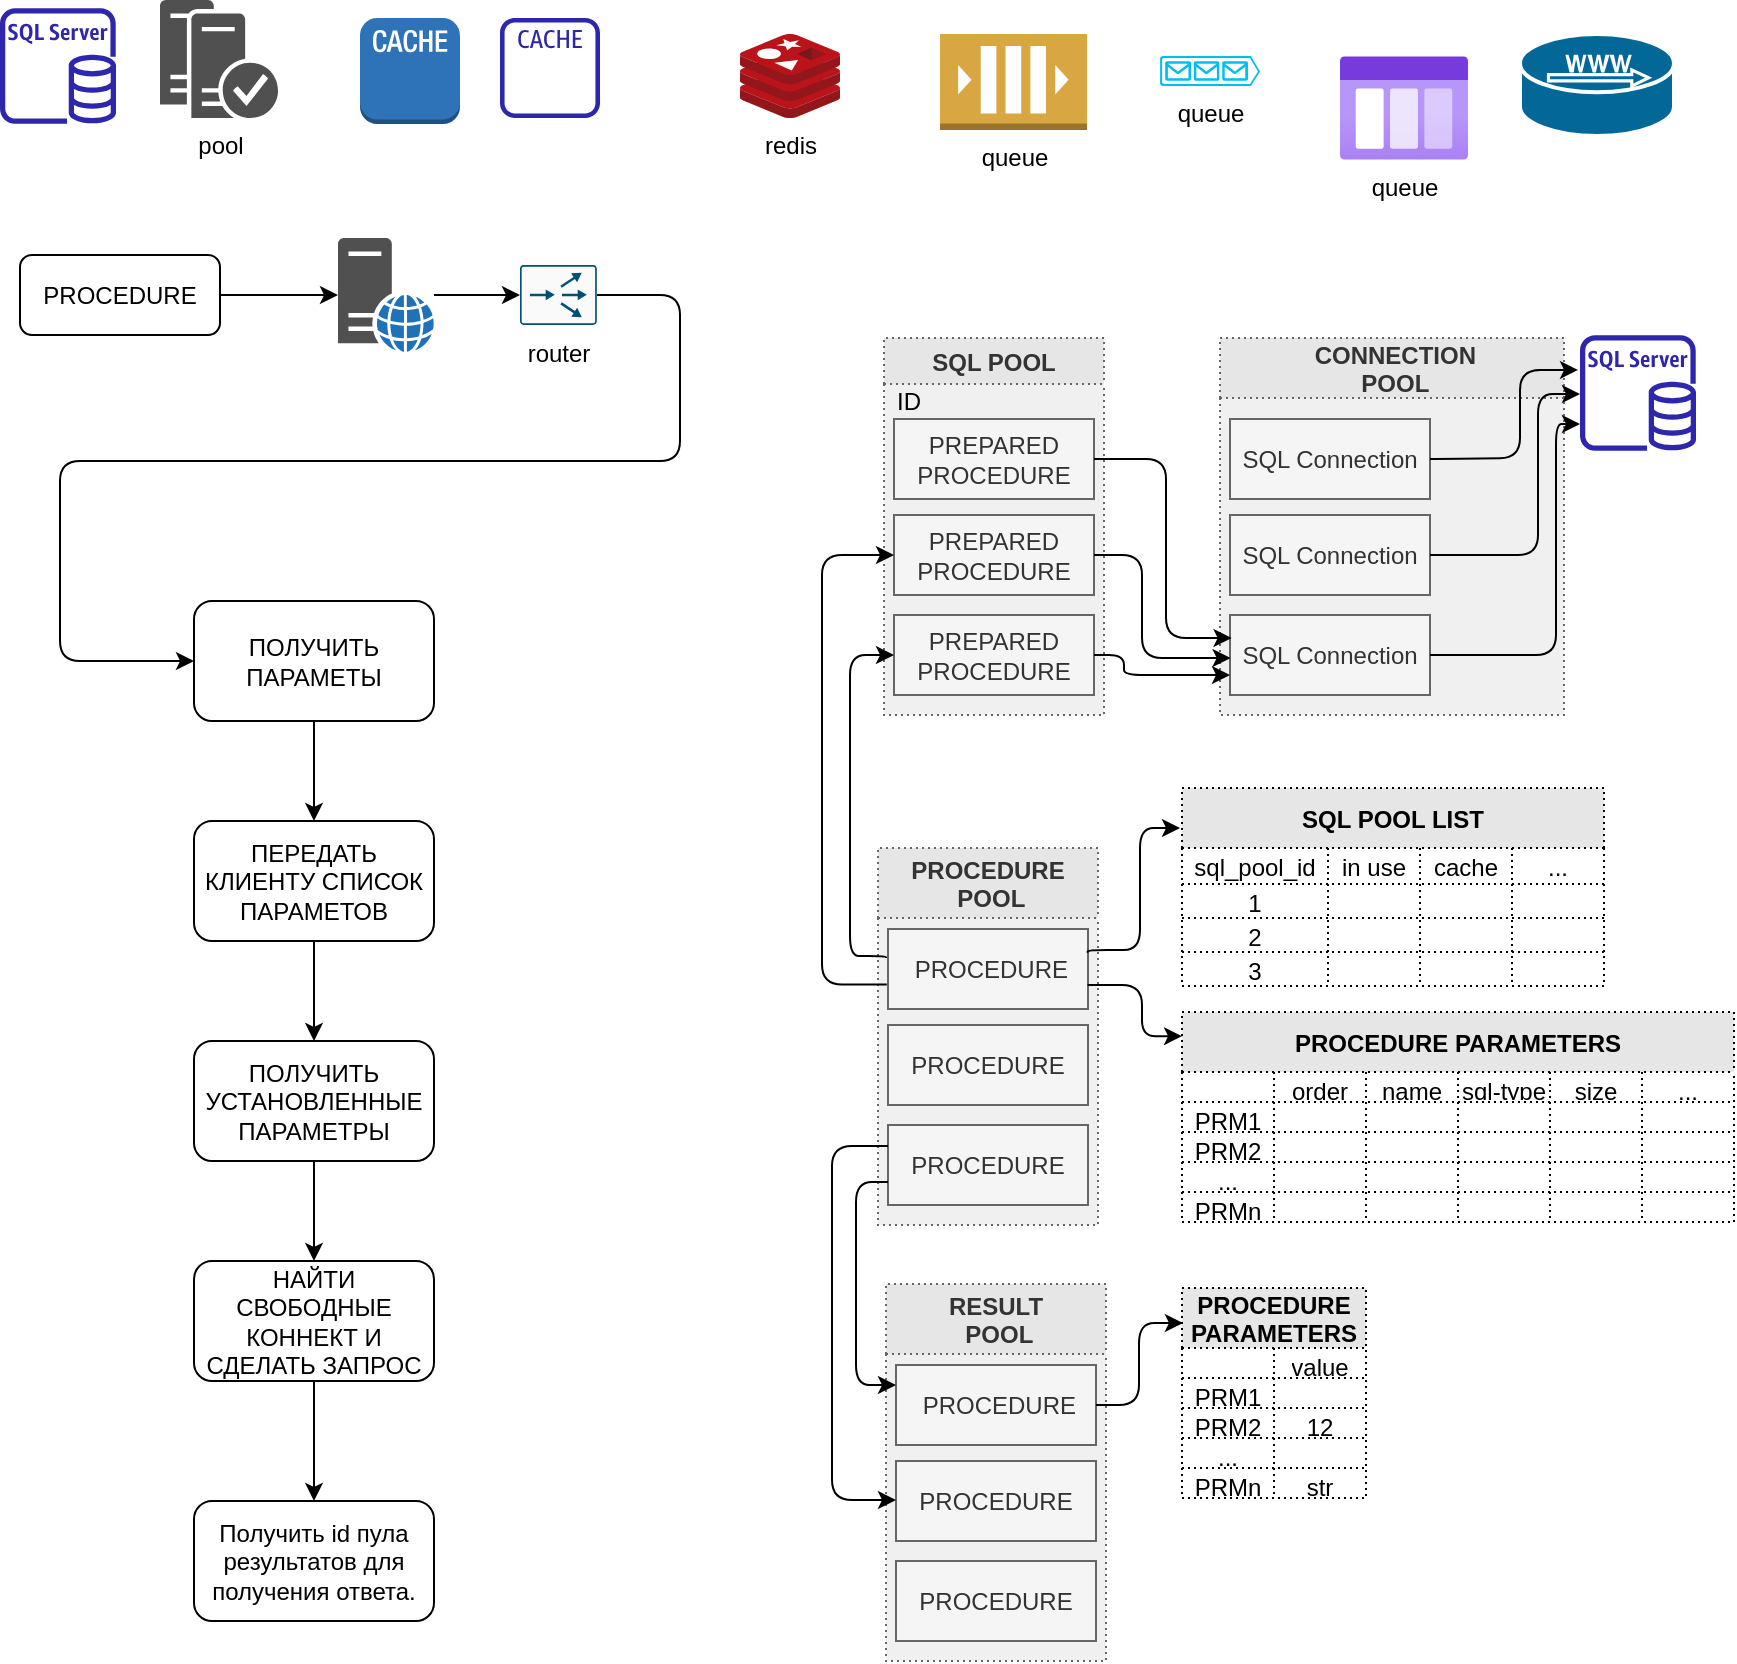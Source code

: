 <mxfile version="20.5.3" type="github">
  <diagram id="Nt1I0_a-7QM22VSomyQ9" name="набросок ">
    <mxGraphModel dx="1293" dy="767" grid="1" gridSize="1" guides="1" tooltips="1" connect="1" arrows="1" fold="1" page="1" pageScale="1" pageWidth="827" pageHeight="1169" math="0" shadow="0">
      <root>
        <mxCell id="0" />
        <mxCell id="1" style="locked=1;" parent="0" />
        <mxCell id="vu4FwoLVePWW2kg690E7-1" value="pool" style="sketch=0;pointerEvents=1;shadow=0;dashed=0;html=1;strokeColor=none;fillColor=#505050;labelPosition=center;verticalLabelPosition=bottom;verticalAlign=top;outlineConnect=0;align=center;shape=mxgraph.office.servers.trusted_application_pool;" vertex="1" parent="1">
          <mxGeometry x="110" y="21" width="59" height="59" as="geometry" />
        </mxCell>
        <mxCell id="vu4FwoLVePWW2kg690E7-2" value="" style="sketch=0;outlineConnect=0;fontColor=#232F3E;gradientColor=none;fillColor=#2E27AD;strokeColor=none;dashed=0;verticalLabelPosition=bottom;verticalAlign=top;align=center;html=1;fontSize=12;fontStyle=0;aspect=fixed;pointerEvents=1;shape=mxgraph.aws4.cache_node;" vertex="1" parent="1">
          <mxGeometry x="280" y="30" width="50" height="50" as="geometry" />
        </mxCell>
        <mxCell id="vu4FwoLVePWW2kg690E7-3" value="redis" style="sketch=0;aspect=fixed;html=1;points=[];align=center;image;fontSize=12;image=img/lib/mscae/Cache_Redis_Product.svg;" vertex="1" parent="1">
          <mxGeometry x="400" y="38" width="50" height="42" as="geometry" />
        </mxCell>
        <mxCell id="vu4FwoLVePWW2kg690E7-4" value="" style="outlineConnect=0;dashed=0;verticalLabelPosition=bottom;verticalAlign=top;align=center;html=1;shape=mxgraph.aws3.cache_node;fillColor=#2E73B8;gradientColor=none;" vertex="1" parent="1">
          <mxGeometry x="210" y="30" width="50" height="53" as="geometry" />
        </mxCell>
        <mxCell id="vu4FwoLVePWW2kg690E7-5" value="queue" style="outlineConnect=0;dashed=0;verticalLabelPosition=bottom;verticalAlign=top;align=center;html=1;shape=mxgraph.aws3.queue;fillColor=#D9A741;gradientColor=none;" vertex="1" parent="1">
          <mxGeometry x="500" y="38" width="73.5" height="48" as="geometry" />
        </mxCell>
        <mxCell id="vu4FwoLVePWW2kg690E7-6" value="queue" style="verticalLabelPosition=bottom;html=1;verticalAlign=top;align=center;strokeColor=none;fillColor=#00BEF2;shape=mxgraph.azure.queue_generic;pointerEvents=1;" vertex="1" parent="1">
          <mxGeometry x="610" y="49" width="50" height="15" as="geometry" />
        </mxCell>
        <mxCell id="vu4FwoLVePWW2kg690E7-8" value="queue" style="aspect=fixed;html=1;points=[];align=center;image;fontSize=12;image=img/lib/azure2/general/Storage_Queue.svg;" vertex="1" parent="1">
          <mxGeometry x="700" y="49" width="64" height="52" as="geometry" />
        </mxCell>
        <mxCell id="vu4FwoLVePWW2kg690E7-9" value="" style="sketch=0;outlineConnect=0;fontColor=#232F3E;gradientColor=none;fillColor=#2E27AD;strokeColor=none;dashed=0;verticalLabelPosition=bottom;verticalAlign=top;align=center;html=1;fontSize=12;fontStyle=0;aspect=fixed;pointerEvents=1;shape=mxgraph.aws4.rds_sql_server_instance;" vertex="1" parent="1">
          <mxGeometry x="30" y="25" width="58" height="58" as="geometry" />
        </mxCell>
        <mxCell id="vu4FwoLVePWW2kg690E7-21" value="" style="edgeStyle=orthogonalEdgeStyle;rounded=1;orthogonalLoop=1;jettySize=auto;html=1;entryX=0;entryY=0.5;entryDx=0;entryDy=0;" edge="1" parent="1" source="vu4FwoLVePWW2kg690E7-11" target="vu4FwoLVePWW2kg690E7-20">
          <mxGeometry relative="1" as="geometry">
            <mxPoint x="468.4" y="168.5" as="targetPoint" />
            <Array as="points">
              <mxPoint x="370" y="168.5" />
              <mxPoint x="370" y="251.5" />
              <mxPoint x="60" y="251.5" />
              <mxPoint x="60" y="351.5" />
            </Array>
          </mxGeometry>
        </mxCell>
        <mxCell id="vu4FwoLVePWW2kg690E7-11" value="router" style="sketch=0;points=[[0.015,0.015,0],[0.985,0.015,0],[0.985,0.985,0],[0.015,0.985,0],[0.25,0,0],[0.5,0,0],[0.75,0,0],[1,0.25,0],[1,0.5,0],[1,0.75,0],[0.75,1,0],[0.5,1,0],[0.25,1,0],[0,0.75,0],[0,0.5,0],[0,0.25,0]];verticalLabelPosition=bottom;html=1;verticalAlign=top;aspect=fixed;align=center;pointerEvents=1;shape=mxgraph.cisco19.rect;prIcon=content_router;fillColor=#FAFAFA;strokeColor=#005073;" vertex="1" parent="1">
          <mxGeometry x="290" y="153.5" width="38.4" height="30" as="geometry" />
        </mxCell>
        <mxCell id="vu4FwoLVePWW2kg690E7-16" value="" style="edgeStyle=orthogonalEdgeStyle;rounded=0;orthogonalLoop=1;jettySize=auto;html=1;" edge="1" parent="1" source="vu4FwoLVePWW2kg690E7-14" target="vu4FwoLVePWW2kg690E7-18">
          <mxGeometry relative="1" as="geometry">
            <mxPoint x="220" y="168.5" as="targetPoint" />
          </mxGeometry>
        </mxCell>
        <mxCell id="vu4FwoLVePWW2kg690E7-14" value="PROCEDURE " style="rounded=1;whiteSpace=wrap;html=1;" vertex="1" parent="1">
          <mxGeometry x="40" y="148.5" width="100" height="40" as="geometry" />
        </mxCell>
        <mxCell id="vu4FwoLVePWW2kg690E7-17" value="" style="shape=mxgraph.cisco.servers.microwebserver;html=1;pointerEvents=1;dashed=0;fillColor=#036897;strokeColor=#ffffff;strokeWidth=2;verticalLabelPosition=bottom;verticalAlign=top;align=center;outlineConnect=0;" vertex="1" parent="1">
          <mxGeometry x="790" y="38" width="77" height="51" as="geometry" />
        </mxCell>
        <mxCell id="vu4FwoLVePWW2kg690E7-19" value="" style="edgeStyle=orthogonalEdgeStyle;rounded=0;orthogonalLoop=1;jettySize=auto;html=1;" edge="1" parent="1" source="vu4FwoLVePWW2kg690E7-18" target="vu4FwoLVePWW2kg690E7-11">
          <mxGeometry relative="1" as="geometry" />
        </mxCell>
        <mxCell id="vu4FwoLVePWW2kg690E7-18" value="" style="sketch=0;pointerEvents=1;shadow=0;dashed=0;html=1;strokeColor=none;fillColor=#505050;labelPosition=center;verticalLabelPosition=bottom;verticalAlign=top;outlineConnect=0;align=center;shape=mxgraph.office.servers.web_server_blue;" vertex="1" parent="1">
          <mxGeometry x="199" y="140" width="48" height="57" as="geometry" />
        </mxCell>
        <mxCell id="vu4FwoLVePWW2kg690E7-36" value="" style="edgeStyle=orthogonalEdgeStyle;rounded=1;orthogonalLoop=1;jettySize=auto;html=1;" edge="1" parent="1" source="vu4FwoLVePWW2kg690E7-20" target="vu4FwoLVePWW2kg690E7-37">
          <mxGeometry relative="1" as="geometry">
            <mxPoint x="187" y="461.5" as="targetPoint" />
          </mxGeometry>
        </mxCell>
        <mxCell id="vu4FwoLVePWW2kg690E7-20" value="ПОЛУЧИТЬ ПАРАМЕТЫ" style="rounded=1;whiteSpace=wrap;html=1;" vertex="1" parent="1">
          <mxGeometry x="127" y="321.5" width="120" height="60" as="geometry" />
        </mxCell>
        <mxCell id="vu4FwoLVePWW2kg690E7-22" value="" style="sketch=0;outlineConnect=0;fontColor=#232F3E;gradientColor=none;fillColor=#2E27AD;strokeColor=none;dashed=0;verticalLabelPosition=bottom;verticalAlign=top;align=center;html=1;fontSize=12;fontStyle=0;aspect=fixed;pointerEvents=1;shape=mxgraph.aws4.rds_sql_server_instance;" vertex="1" parent="1">
          <mxGeometry x="820" y="188.5" width="58" height="58" as="geometry" />
        </mxCell>
        <mxCell id="vu4FwoLVePWW2kg690E7-39" value="" style="edgeStyle=orthogonalEdgeStyle;rounded=1;orthogonalLoop=1;jettySize=auto;html=1;" edge="1" parent="1" source="vu4FwoLVePWW2kg690E7-37" target="vu4FwoLVePWW2kg690E7-38">
          <mxGeometry relative="1" as="geometry" />
        </mxCell>
        <mxCell id="vu4FwoLVePWW2kg690E7-37" value="ПЕРЕДАТЬ КЛИЕНТУ СПИСОК ПАРАМЕТОВ" style="rounded=1;whiteSpace=wrap;html=1;" vertex="1" parent="1">
          <mxGeometry x="127" y="431.5" width="120" height="60" as="geometry" />
        </mxCell>
        <mxCell id="vu4FwoLVePWW2kg690E7-41" value="" style="edgeStyle=orthogonalEdgeStyle;rounded=1;orthogonalLoop=1;jettySize=auto;html=1;" edge="1" parent="1" source="vu4FwoLVePWW2kg690E7-38" target="vu4FwoLVePWW2kg690E7-40">
          <mxGeometry relative="1" as="geometry" />
        </mxCell>
        <mxCell id="vu4FwoLVePWW2kg690E7-38" value="ПОЛУЧИТЬ УСТАНОВЛЕННЫЕ ПАРАМЕТРЫ" style="rounded=1;whiteSpace=wrap;html=1;" vertex="1" parent="1">
          <mxGeometry x="127" y="541.5" width="120" height="60" as="geometry" />
        </mxCell>
        <mxCell id="vu4FwoLVePWW2kg690E7-214" value="" style="edgeStyle=orthogonalEdgeStyle;rounded=1;orthogonalLoop=1;jettySize=auto;html=1;" edge="1" parent="1" source="vu4FwoLVePWW2kg690E7-40" target="vu4FwoLVePWW2kg690E7-213">
          <mxGeometry relative="1" as="geometry" />
        </mxCell>
        <mxCell id="vu4FwoLVePWW2kg690E7-40" value="НАЙТИ СВОБОДНЫЕ КОННЕКТ И СДЕЛАТЬ ЗАПРОС" style="rounded=1;whiteSpace=wrap;html=1;" vertex="1" parent="1">
          <mxGeometry x="127" y="651.5" width="120" height="60" as="geometry" />
        </mxCell>
        <mxCell id="vu4FwoLVePWW2kg690E7-44" value="" style="group" vertex="1" connectable="0" parent="1">
          <mxGeometry x="472" y="190" width="110" height="188.5" as="geometry" />
        </mxCell>
        <mxCell id="vu4FwoLVePWW2kg690E7-43" value="SQL POOL" style="swimlane;dashed=1;dashPattern=1 2;fillColor=#E6E6E6;fontColor=#333333;strokeColor=#666666;glass=0;swimlaneFillColor=#F0F0F0;" vertex="1" parent="vu4FwoLVePWW2kg690E7-44">
          <mxGeometry width="110" height="188.5" as="geometry" />
        </mxCell>
        <mxCell id="vu4FwoLVePWW2kg690E7-124" value="ID" style="text;html=1;strokeColor=none;fillColor=none;align=center;verticalAlign=middle;whiteSpace=wrap;rounded=0;glass=0;dashed=1;dashPattern=1 1;" vertex="1" parent="vu4FwoLVePWW2kg690E7-43">
          <mxGeometry x="5" y="25.5" width="15" height="13" as="geometry" />
        </mxCell>
        <mxCell id="vu4FwoLVePWW2kg690E7-29" value="PREPARED PROCEDURE" style="rounded=0;whiteSpace=wrap;html=1;fillColor=#f5f5f5;strokeColor=#666666;fontColor=#333333;" vertex="1" parent="vu4FwoLVePWW2kg690E7-44">
          <mxGeometry x="5" y="40.5" width="100" height="40" as="geometry" />
        </mxCell>
        <mxCell id="vu4FwoLVePWW2kg690E7-31" value="PREPARED PROCEDURE" style="rounded=0;whiteSpace=wrap;html=1;fillColor=#f5f5f5;strokeColor=#666666;fontColor=#333333;" vertex="1" parent="vu4FwoLVePWW2kg690E7-44">
          <mxGeometry x="5" y="88.5" width="100" height="40" as="geometry" />
        </mxCell>
        <mxCell id="vu4FwoLVePWW2kg690E7-32" value="PREPARED PROCEDURE" style="rounded=0;whiteSpace=wrap;html=1;fillColor=#f5f5f5;strokeColor=#666666;fontColor=#333333;" vertex="1" parent="vu4FwoLVePWW2kg690E7-44">
          <mxGeometry x="5" y="138.5" width="100" height="40" as="geometry" />
        </mxCell>
        <mxCell id="vu4FwoLVePWW2kg690E7-45" value="" style="group" vertex="1" connectable="0" parent="1">
          <mxGeometry x="640" y="190" width="172" height="188.5" as="geometry" />
        </mxCell>
        <mxCell id="vu4FwoLVePWW2kg690E7-46" value=" CONNECTION&#xa; POOL" style="swimlane;dashed=1;dashPattern=1 2;fillColor=#E6E6E6;fontColor=#333333;strokeColor=#666666;glass=0;swimlaneFillColor=#F0F0F0;startSize=30;" vertex="1" parent="vu4FwoLVePWW2kg690E7-45">
          <mxGeometry width="172" height="188.5" as="geometry" />
        </mxCell>
        <mxCell id="vu4FwoLVePWW2kg690E7-47" value="SQL Connection" style="rounded=0;whiteSpace=wrap;html=1;fillColor=#f5f5f5;strokeColor=#666666;fontColor=#333333;" vertex="1" parent="vu4FwoLVePWW2kg690E7-45">
          <mxGeometry x="5" y="40.5" width="100" height="40" as="geometry" />
        </mxCell>
        <mxCell id="vu4FwoLVePWW2kg690E7-48" value="SQL Connection" style="rounded=0;whiteSpace=wrap;html=1;fillColor=#f5f5f5;strokeColor=#666666;fontColor=#333333;" vertex="1" parent="vu4FwoLVePWW2kg690E7-45">
          <mxGeometry x="5" y="88.5" width="100" height="40" as="geometry" />
        </mxCell>
        <mxCell id="vu4FwoLVePWW2kg690E7-49" value="SQL Connection" style="rounded=0;whiteSpace=wrap;html=1;fillColor=#f5f5f5;strokeColor=#666666;fontColor=#333333;" vertex="1" parent="vu4FwoLVePWW2kg690E7-45">
          <mxGeometry x="5" y="138.5" width="100" height="40" as="geometry" />
        </mxCell>
        <mxCell id="vu4FwoLVePWW2kg690E7-33" value="" style="edgeStyle=orthogonalEdgeStyle;rounded=1;orthogonalLoop=1;jettySize=auto;html=1;exitX=1;exitY=0.5;exitDx=0;exitDy=0;entryX=0.008;entryY=0.288;entryDx=0;entryDy=0;entryPerimeter=0;" edge="1" parent="1" source="vu4FwoLVePWW2kg690E7-29" target="vu4FwoLVePWW2kg690E7-49">
          <mxGeometry relative="1" as="geometry">
            <mxPoint x="640" y="320" as="targetPoint" />
            <Array as="points">
              <mxPoint x="613" y="251" />
              <mxPoint x="613" y="340" />
            </Array>
          </mxGeometry>
        </mxCell>
        <mxCell id="vu4FwoLVePWW2kg690E7-34" value="" style="edgeStyle=orthogonalEdgeStyle;rounded=1;orthogonalLoop=1;jettySize=auto;html=1;entryX=0.003;entryY=0.528;entryDx=0;entryDy=0;entryPerimeter=0;" edge="1" parent="1" source="vu4FwoLVePWW2kg690E7-31" target="vu4FwoLVePWW2kg690E7-49">
          <mxGeometry relative="1" as="geometry">
            <mxPoint x="640" y="337" as="targetPoint" />
            <Array as="points">
              <mxPoint x="601" y="299" />
              <mxPoint x="601" y="350" />
              <mxPoint x="645" y="350" />
            </Array>
          </mxGeometry>
        </mxCell>
        <mxCell id="vu4FwoLVePWW2kg690E7-35" value="" style="edgeStyle=orthogonalEdgeStyle;rounded=1;orthogonalLoop=1;jettySize=auto;html=1;entryX=0;entryY=0.75;entryDx=0;entryDy=0;" edge="1" parent="1" source="vu4FwoLVePWW2kg690E7-32" target="vu4FwoLVePWW2kg690E7-49">
          <mxGeometry relative="1" as="geometry">
            <mxPoint x="640" y="349.5" as="targetPoint" />
            <Array as="points">
              <mxPoint x="592" y="349" />
              <mxPoint x="592" y="359" />
            </Array>
          </mxGeometry>
        </mxCell>
        <mxCell id="vu4FwoLVePWW2kg690E7-26" value="" style="edgeStyle=orthogonalEdgeStyle;rounded=1;orthogonalLoop=1;jettySize=auto;html=1;exitX=1;exitY=0.5;exitDx=0;exitDy=0;entryX=-0.017;entryY=0.301;entryDx=0;entryDy=0;entryPerimeter=0;" edge="1" parent="1" source="vu4FwoLVePWW2kg690E7-47" target="vu4FwoLVePWW2kg690E7-22">
          <mxGeometry relative="1" as="geometry">
            <mxPoint x="750" y="211.5" as="sourcePoint" />
            <mxPoint x="800" y="170" as="targetPoint" />
            <Array as="points">
              <mxPoint x="750" y="251" />
              <mxPoint x="790" y="250" />
              <mxPoint x="790" y="206" />
            </Array>
          </mxGeometry>
        </mxCell>
        <mxCell id="vu4FwoLVePWW2kg690E7-27" value="" style="edgeStyle=orthogonalEdgeStyle;rounded=1;orthogonalLoop=1;jettySize=auto;html=1;exitX=1;exitY=0.5;exitDx=0;exitDy=0;" edge="1" parent="1" source="vu4FwoLVePWW2kg690E7-48" target="vu4FwoLVePWW2kg690E7-22">
          <mxGeometry relative="1" as="geometry">
            <mxPoint x="810" y="206.5" as="targetPoint" />
            <mxPoint x="750" y="275" as="sourcePoint" />
            <Array as="points">
              <mxPoint x="799" y="299" />
              <mxPoint x="799" y="218" />
            </Array>
          </mxGeometry>
        </mxCell>
        <mxCell id="vu4FwoLVePWW2kg690E7-51" value="" style="edgeStyle=orthogonalEdgeStyle;rounded=1;orthogonalLoop=1;jettySize=auto;html=1;" edge="1" parent="1" source="vu4FwoLVePWW2kg690E7-49" target="vu4FwoLVePWW2kg690E7-22">
          <mxGeometry relative="1" as="geometry">
            <mxPoint x="825" y="348.5" as="targetPoint" />
            <Array as="points">
              <mxPoint x="808" y="349" />
              <mxPoint x="808" y="233" />
            </Array>
          </mxGeometry>
        </mxCell>
        <mxCell id="vu4FwoLVePWW2kg690E7-52" value="" style="group" vertex="1" connectable="0" parent="1">
          <mxGeometry x="469" y="445" width="110" height="188.5" as="geometry" />
        </mxCell>
        <mxCell id="vu4FwoLVePWW2kg690E7-53" value="PROCEDURE&#xa; POOL" style="swimlane;dashed=1;dashPattern=1 2;fillColor=#E6E6E6;fontColor=#333333;strokeColor=#666666;glass=0;swimlaneFillColor=#F0F0F0;startSize=35;" vertex="1" parent="vu4FwoLVePWW2kg690E7-52">
          <mxGeometry width="110" height="188.5" as="geometry" />
        </mxCell>
        <mxCell id="vu4FwoLVePWW2kg690E7-54" value="&amp;nbsp;PROCEDURE" style="rounded=0;whiteSpace=wrap;html=1;fillColor=#f5f5f5;strokeColor=#666666;fontColor=#333333;" vertex="1" parent="vu4FwoLVePWW2kg690E7-52">
          <mxGeometry x="5" y="40.5" width="100" height="40" as="geometry" />
        </mxCell>
        <mxCell id="vu4FwoLVePWW2kg690E7-55" value="PROCEDURE" style="rounded=0;whiteSpace=wrap;html=1;fillColor=#f5f5f5;strokeColor=#666666;fontColor=#333333;" vertex="1" parent="vu4FwoLVePWW2kg690E7-52">
          <mxGeometry x="5" y="88.5" width="100" height="40" as="geometry" />
        </mxCell>
        <mxCell id="vu4FwoLVePWW2kg690E7-56" value="PROCEDURE" style="rounded=0;whiteSpace=wrap;html=1;fillColor=#f5f5f5;strokeColor=#666666;fontColor=#333333;" vertex="1" parent="vu4FwoLVePWW2kg690E7-52">
          <mxGeometry x="5" y="138.5" width="100" height="40" as="geometry" />
        </mxCell>
        <mxCell id="vu4FwoLVePWW2kg690E7-57" value="PROCEDURE PARAMETERS" style="shape=table;startSize=30;container=1;collapsible=0;childLayout=tableLayout;fontStyle=1;align=center;glass=0;dashed=1;dashPattern=1 2;fillColor=#E6E6E6;" vertex="1" parent="1">
          <mxGeometry x="621" y="527" width="276" height="105" as="geometry" />
        </mxCell>
        <mxCell id="vu4FwoLVePWW2kg690E7-58" value="" style="shape=tableRow;horizontal=0;startSize=0;swimlaneHead=0;swimlaneBody=0;top=0;left=0;bottom=0;right=0;collapsible=0;dropTarget=0;fillColor=none;points=[[0,0.5],[1,0.5]];portConstraint=eastwest;glass=0;dashed=1;dashPattern=1 2;" vertex="1" parent="vu4FwoLVePWW2kg690E7-57">
          <mxGeometry y="30" width="276" height="15" as="geometry" />
        </mxCell>
        <mxCell id="vu4FwoLVePWW2kg690E7-59" value="" style="shape=partialRectangle;html=1;whiteSpace=wrap;connectable=0;fillColor=none;top=0;left=0;bottom=0;right=0;overflow=hidden;glass=0;dashed=1;dashPattern=1 2;" vertex="1" parent="vu4FwoLVePWW2kg690E7-58">
          <mxGeometry width="46" height="15" as="geometry">
            <mxRectangle width="46" height="15" as="alternateBounds" />
          </mxGeometry>
        </mxCell>
        <mxCell id="vu4FwoLVePWW2kg690E7-60" value="order" style="shape=partialRectangle;html=1;whiteSpace=wrap;connectable=0;fillColor=none;top=0;left=0;bottom=0;right=0;overflow=hidden;glass=0;dashed=1;dashPattern=1 2;" vertex="1" parent="vu4FwoLVePWW2kg690E7-58">
          <mxGeometry x="46" width="46" height="15" as="geometry">
            <mxRectangle width="46" height="15" as="alternateBounds" />
          </mxGeometry>
        </mxCell>
        <mxCell id="vu4FwoLVePWW2kg690E7-61" value="name" style="shape=partialRectangle;html=1;whiteSpace=wrap;connectable=0;fillColor=none;top=0;left=0;bottom=0;right=0;overflow=hidden;glass=0;dashed=1;dashPattern=1 2;" vertex="1" parent="vu4FwoLVePWW2kg690E7-58">
          <mxGeometry x="92" width="46" height="15" as="geometry">
            <mxRectangle width="46" height="15" as="alternateBounds" />
          </mxGeometry>
        </mxCell>
        <mxCell id="vu4FwoLVePWW2kg690E7-78" value="sql-type" style="shape=partialRectangle;html=1;whiteSpace=wrap;connectable=0;fillColor=none;top=0;left=0;bottom=0;right=0;overflow=hidden;glass=0;dashed=1;dashPattern=1 2;" vertex="1" parent="vu4FwoLVePWW2kg690E7-58">
          <mxGeometry x="138" width="46" height="15" as="geometry">
            <mxRectangle width="46" height="15" as="alternateBounds" />
          </mxGeometry>
        </mxCell>
        <mxCell id="vu4FwoLVePWW2kg690E7-83" value="size" style="shape=partialRectangle;html=1;whiteSpace=wrap;connectable=0;fillColor=none;top=0;left=0;bottom=0;right=0;overflow=hidden;glass=0;dashed=1;dashPattern=1 2;" vertex="1" parent="vu4FwoLVePWW2kg690E7-58">
          <mxGeometry x="184" width="46" height="15" as="geometry">
            <mxRectangle width="46" height="15" as="alternateBounds" />
          </mxGeometry>
        </mxCell>
        <mxCell id="vu4FwoLVePWW2kg690E7-118" value="..." style="shape=partialRectangle;html=1;whiteSpace=wrap;connectable=0;fillColor=none;top=0;left=0;bottom=0;right=0;overflow=hidden;glass=0;dashed=1;dashPattern=1 2;" vertex="1" parent="vu4FwoLVePWW2kg690E7-58">
          <mxGeometry x="230" width="46" height="15" as="geometry">
            <mxRectangle width="46" height="15" as="alternateBounds" />
          </mxGeometry>
        </mxCell>
        <mxCell id="vu4FwoLVePWW2kg690E7-62" value="" style="shape=tableRow;horizontal=0;startSize=0;swimlaneHead=0;swimlaneBody=0;top=0;left=0;bottom=0;right=0;collapsible=0;dropTarget=0;fillColor=none;points=[[0,0.5],[1,0.5]];portConstraint=eastwest;glass=0;dashed=1;dashPattern=1 2;" vertex="1" parent="vu4FwoLVePWW2kg690E7-57">
          <mxGeometry y="45" width="276" height="15" as="geometry" />
        </mxCell>
        <mxCell id="vu4FwoLVePWW2kg690E7-63" value="PRM1&lt;br&gt;" style="shape=partialRectangle;html=1;whiteSpace=wrap;connectable=0;fillColor=none;top=0;left=0;bottom=0;right=0;overflow=hidden;glass=0;dashed=1;dashPattern=1 2;" vertex="1" parent="vu4FwoLVePWW2kg690E7-62">
          <mxGeometry width="46" height="15" as="geometry">
            <mxRectangle width="46" height="15" as="alternateBounds" />
          </mxGeometry>
        </mxCell>
        <mxCell id="vu4FwoLVePWW2kg690E7-64" value="" style="shape=partialRectangle;html=1;whiteSpace=wrap;connectable=0;fillColor=none;top=0;left=0;bottom=0;right=0;overflow=hidden;glass=0;dashed=1;dashPattern=1 2;" vertex="1" parent="vu4FwoLVePWW2kg690E7-62">
          <mxGeometry x="46" width="46" height="15" as="geometry">
            <mxRectangle width="46" height="15" as="alternateBounds" />
          </mxGeometry>
        </mxCell>
        <mxCell id="vu4FwoLVePWW2kg690E7-65" value="" style="shape=partialRectangle;html=1;whiteSpace=wrap;connectable=0;fillColor=none;top=0;left=0;bottom=0;right=0;overflow=hidden;glass=0;dashed=1;dashPattern=1 2;" vertex="1" parent="vu4FwoLVePWW2kg690E7-62">
          <mxGeometry x="92" width="46" height="15" as="geometry">
            <mxRectangle width="46" height="15" as="alternateBounds" />
          </mxGeometry>
        </mxCell>
        <mxCell id="vu4FwoLVePWW2kg690E7-79" style="shape=partialRectangle;html=1;whiteSpace=wrap;connectable=0;fillColor=none;top=0;left=0;bottom=0;right=0;overflow=hidden;glass=0;dashed=1;dashPattern=1 2;" vertex="1" parent="vu4FwoLVePWW2kg690E7-62">
          <mxGeometry x="138" width="46" height="15" as="geometry">
            <mxRectangle width="46" height="15" as="alternateBounds" />
          </mxGeometry>
        </mxCell>
        <mxCell id="vu4FwoLVePWW2kg690E7-84" style="shape=partialRectangle;html=1;whiteSpace=wrap;connectable=0;fillColor=none;top=0;left=0;bottom=0;right=0;overflow=hidden;glass=0;dashed=1;dashPattern=1 2;" vertex="1" parent="vu4FwoLVePWW2kg690E7-62">
          <mxGeometry x="184" width="46" height="15" as="geometry">
            <mxRectangle width="46" height="15" as="alternateBounds" />
          </mxGeometry>
        </mxCell>
        <mxCell id="vu4FwoLVePWW2kg690E7-119" style="shape=partialRectangle;html=1;whiteSpace=wrap;connectable=0;fillColor=none;top=0;left=0;bottom=0;right=0;overflow=hidden;glass=0;dashed=1;dashPattern=1 2;" vertex="1" parent="vu4FwoLVePWW2kg690E7-62">
          <mxGeometry x="230" width="46" height="15" as="geometry">
            <mxRectangle width="46" height="15" as="alternateBounds" />
          </mxGeometry>
        </mxCell>
        <mxCell id="vu4FwoLVePWW2kg690E7-66" value="" style="shape=tableRow;horizontal=0;startSize=0;swimlaneHead=0;swimlaneBody=0;top=0;left=0;bottom=0;right=0;collapsible=0;dropTarget=0;fillColor=none;points=[[0,0.5],[1,0.5]];portConstraint=eastwest;glass=0;dashed=1;dashPattern=1 2;" vertex="1" parent="vu4FwoLVePWW2kg690E7-57">
          <mxGeometry y="60" width="276" height="15" as="geometry" />
        </mxCell>
        <mxCell id="vu4FwoLVePWW2kg690E7-67" value="PRM2" style="shape=partialRectangle;html=1;whiteSpace=wrap;connectable=0;fillColor=none;top=0;left=0;bottom=0;right=0;overflow=hidden;glass=0;dashed=1;dashPattern=1 2;" vertex="1" parent="vu4FwoLVePWW2kg690E7-66">
          <mxGeometry width="46" height="15" as="geometry">
            <mxRectangle width="46" height="15" as="alternateBounds" />
          </mxGeometry>
        </mxCell>
        <mxCell id="vu4FwoLVePWW2kg690E7-68" value="" style="shape=partialRectangle;html=1;whiteSpace=wrap;connectable=0;fillColor=none;top=0;left=0;bottom=0;right=0;overflow=hidden;glass=0;dashed=1;dashPattern=1 2;" vertex="1" parent="vu4FwoLVePWW2kg690E7-66">
          <mxGeometry x="46" width="46" height="15" as="geometry">
            <mxRectangle width="46" height="15" as="alternateBounds" />
          </mxGeometry>
        </mxCell>
        <mxCell id="vu4FwoLVePWW2kg690E7-69" value="" style="shape=partialRectangle;html=1;whiteSpace=wrap;connectable=0;fillColor=none;top=0;left=0;bottom=0;right=0;overflow=hidden;glass=0;dashed=1;dashPattern=1 2;" vertex="1" parent="vu4FwoLVePWW2kg690E7-66">
          <mxGeometry x="92" width="46" height="15" as="geometry">
            <mxRectangle width="46" height="15" as="alternateBounds" />
          </mxGeometry>
        </mxCell>
        <mxCell id="vu4FwoLVePWW2kg690E7-80" style="shape=partialRectangle;html=1;whiteSpace=wrap;connectable=0;fillColor=none;top=0;left=0;bottom=0;right=0;overflow=hidden;glass=0;dashed=1;dashPattern=1 2;" vertex="1" parent="vu4FwoLVePWW2kg690E7-66">
          <mxGeometry x="138" width="46" height="15" as="geometry">
            <mxRectangle width="46" height="15" as="alternateBounds" />
          </mxGeometry>
        </mxCell>
        <mxCell id="vu4FwoLVePWW2kg690E7-85" style="shape=partialRectangle;html=1;whiteSpace=wrap;connectable=0;fillColor=none;top=0;left=0;bottom=0;right=0;overflow=hidden;glass=0;dashed=1;dashPattern=1 2;" vertex="1" parent="vu4FwoLVePWW2kg690E7-66">
          <mxGeometry x="184" width="46" height="15" as="geometry">
            <mxRectangle width="46" height="15" as="alternateBounds" />
          </mxGeometry>
        </mxCell>
        <mxCell id="vu4FwoLVePWW2kg690E7-120" style="shape=partialRectangle;html=1;whiteSpace=wrap;connectable=0;fillColor=none;top=0;left=0;bottom=0;right=0;overflow=hidden;glass=0;dashed=1;dashPattern=1 2;" vertex="1" parent="vu4FwoLVePWW2kg690E7-66">
          <mxGeometry x="230" width="46" height="15" as="geometry">
            <mxRectangle width="46" height="15" as="alternateBounds" />
          </mxGeometry>
        </mxCell>
        <mxCell id="vu4FwoLVePWW2kg690E7-70" style="shape=tableRow;horizontal=0;startSize=0;swimlaneHead=0;swimlaneBody=0;top=0;left=0;bottom=0;right=0;collapsible=0;dropTarget=0;fillColor=none;points=[[0,0.5],[1,0.5]];portConstraint=eastwest;glass=0;dashed=1;dashPattern=1 2;" vertex="1" parent="vu4FwoLVePWW2kg690E7-57">
          <mxGeometry y="75" width="276" height="15" as="geometry" />
        </mxCell>
        <mxCell id="vu4FwoLVePWW2kg690E7-71" value="..." style="shape=partialRectangle;html=1;whiteSpace=wrap;connectable=0;fillColor=none;top=0;left=0;bottom=0;right=0;overflow=hidden;glass=0;dashed=1;dashPattern=1 2;" vertex="1" parent="vu4FwoLVePWW2kg690E7-70">
          <mxGeometry width="46" height="15" as="geometry">
            <mxRectangle width="46" height="15" as="alternateBounds" />
          </mxGeometry>
        </mxCell>
        <mxCell id="vu4FwoLVePWW2kg690E7-72" style="shape=partialRectangle;html=1;whiteSpace=wrap;connectable=0;fillColor=none;top=0;left=0;bottom=0;right=0;overflow=hidden;glass=0;dashed=1;dashPattern=1 2;" vertex="1" parent="vu4FwoLVePWW2kg690E7-70">
          <mxGeometry x="46" width="46" height="15" as="geometry">
            <mxRectangle width="46" height="15" as="alternateBounds" />
          </mxGeometry>
        </mxCell>
        <mxCell id="vu4FwoLVePWW2kg690E7-73" style="shape=partialRectangle;html=1;whiteSpace=wrap;connectable=0;fillColor=none;top=0;left=0;bottom=0;right=0;overflow=hidden;glass=0;dashed=1;dashPattern=1 2;" vertex="1" parent="vu4FwoLVePWW2kg690E7-70">
          <mxGeometry x="92" width="46" height="15" as="geometry">
            <mxRectangle width="46" height="15" as="alternateBounds" />
          </mxGeometry>
        </mxCell>
        <mxCell id="vu4FwoLVePWW2kg690E7-81" style="shape=partialRectangle;html=1;whiteSpace=wrap;connectable=0;fillColor=none;top=0;left=0;bottom=0;right=0;overflow=hidden;glass=0;dashed=1;dashPattern=1 2;" vertex="1" parent="vu4FwoLVePWW2kg690E7-70">
          <mxGeometry x="138" width="46" height="15" as="geometry">
            <mxRectangle width="46" height="15" as="alternateBounds" />
          </mxGeometry>
        </mxCell>
        <mxCell id="vu4FwoLVePWW2kg690E7-86" style="shape=partialRectangle;html=1;whiteSpace=wrap;connectable=0;fillColor=none;top=0;left=0;bottom=0;right=0;overflow=hidden;glass=0;dashed=1;dashPattern=1 2;" vertex="1" parent="vu4FwoLVePWW2kg690E7-70">
          <mxGeometry x="184" width="46" height="15" as="geometry">
            <mxRectangle width="46" height="15" as="alternateBounds" />
          </mxGeometry>
        </mxCell>
        <mxCell id="vu4FwoLVePWW2kg690E7-121" style="shape=partialRectangle;html=1;whiteSpace=wrap;connectable=0;fillColor=none;top=0;left=0;bottom=0;right=0;overflow=hidden;glass=0;dashed=1;dashPattern=1 2;" vertex="1" parent="vu4FwoLVePWW2kg690E7-70">
          <mxGeometry x="230" width="46" height="15" as="geometry">
            <mxRectangle width="46" height="15" as="alternateBounds" />
          </mxGeometry>
        </mxCell>
        <mxCell id="vu4FwoLVePWW2kg690E7-74" style="shape=tableRow;horizontal=0;startSize=0;swimlaneHead=0;swimlaneBody=0;top=0;left=0;bottom=0;right=0;collapsible=0;dropTarget=0;fillColor=none;points=[[0,0.5],[1,0.5]];portConstraint=eastwest;glass=0;dashed=1;dashPattern=1 2;" vertex="1" parent="vu4FwoLVePWW2kg690E7-57">
          <mxGeometry y="90" width="276" height="15" as="geometry" />
        </mxCell>
        <mxCell id="vu4FwoLVePWW2kg690E7-75" value="PRMn" style="shape=partialRectangle;html=1;whiteSpace=wrap;connectable=0;fillColor=none;top=0;left=0;bottom=0;right=0;overflow=hidden;glass=0;dashed=1;dashPattern=1 2;" vertex="1" parent="vu4FwoLVePWW2kg690E7-74">
          <mxGeometry width="46" height="15" as="geometry">
            <mxRectangle width="46" height="15" as="alternateBounds" />
          </mxGeometry>
        </mxCell>
        <mxCell id="vu4FwoLVePWW2kg690E7-76" style="shape=partialRectangle;html=1;whiteSpace=wrap;connectable=0;fillColor=none;top=0;left=0;bottom=0;right=0;overflow=hidden;glass=0;dashed=1;dashPattern=1 2;" vertex="1" parent="vu4FwoLVePWW2kg690E7-74">
          <mxGeometry x="46" width="46" height="15" as="geometry">
            <mxRectangle width="46" height="15" as="alternateBounds" />
          </mxGeometry>
        </mxCell>
        <mxCell id="vu4FwoLVePWW2kg690E7-77" style="shape=partialRectangle;html=1;whiteSpace=wrap;connectable=0;fillColor=none;top=0;left=0;bottom=0;right=0;overflow=hidden;glass=0;dashed=1;dashPattern=1 2;" vertex="1" parent="vu4FwoLVePWW2kg690E7-74">
          <mxGeometry x="92" width="46" height="15" as="geometry">
            <mxRectangle width="46" height="15" as="alternateBounds" />
          </mxGeometry>
        </mxCell>
        <mxCell id="vu4FwoLVePWW2kg690E7-82" style="shape=partialRectangle;html=1;whiteSpace=wrap;connectable=0;fillColor=none;top=0;left=0;bottom=0;right=0;overflow=hidden;glass=0;dashed=1;dashPattern=1 2;" vertex="1" parent="vu4FwoLVePWW2kg690E7-74">
          <mxGeometry x="138" width="46" height="15" as="geometry">
            <mxRectangle width="46" height="15" as="alternateBounds" />
          </mxGeometry>
        </mxCell>
        <mxCell id="vu4FwoLVePWW2kg690E7-87" style="shape=partialRectangle;html=1;whiteSpace=wrap;connectable=0;fillColor=none;top=0;left=0;bottom=0;right=0;overflow=hidden;glass=0;dashed=1;dashPattern=1 2;" vertex="1" parent="vu4FwoLVePWW2kg690E7-74">
          <mxGeometry x="184" width="46" height="15" as="geometry">
            <mxRectangle width="46" height="15" as="alternateBounds" />
          </mxGeometry>
        </mxCell>
        <mxCell id="vu4FwoLVePWW2kg690E7-122" style="shape=partialRectangle;html=1;whiteSpace=wrap;connectable=0;fillColor=none;top=0;left=0;bottom=0;right=0;overflow=hidden;glass=0;dashed=1;dashPattern=1 2;" vertex="1" parent="vu4FwoLVePWW2kg690E7-74">
          <mxGeometry x="230" width="46" height="15" as="geometry">
            <mxRectangle width="46" height="15" as="alternateBounds" />
          </mxGeometry>
        </mxCell>
        <mxCell id="vu4FwoLVePWW2kg690E7-123" value="" style="edgeStyle=orthogonalEdgeStyle;rounded=1;orthogonalLoop=1;jettySize=auto;html=1;entryX=0;entryY=0.115;entryDx=0;entryDy=0;entryPerimeter=0;exitX=0.998;exitY=0.7;exitDx=0;exitDy=0;exitPerimeter=0;" edge="1" parent="1" source="vu4FwoLVePWW2kg690E7-54" target="vu4FwoLVePWW2kg690E7-57">
          <mxGeometry relative="1" as="geometry">
            <mxPoint x="654" y="505.5" as="targetPoint" />
            <Array as="points">
              <mxPoint x="601" y="513" />
              <mxPoint x="601" y="539" />
            </Array>
          </mxGeometry>
        </mxCell>
        <mxCell id="vu4FwoLVePWW2kg690E7-129" value="SQL POOL LIST" style="shape=table;startSize=30;container=1;collapsible=0;childLayout=tableLayout;fontStyle=1;align=center;glass=0;dashed=1;dashPattern=1 2;fillColor=#E6E6E6;" vertex="1" parent="1">
          <mxGeometry x="621" y="415" width="211" height="99" as="geometry" />
        </mxCell>
        <mxCell id="vu4FwoLVePWW2kg690E7-130" value="" style="shape=tableRow;horizontal=0;startSize=0;swimlaneHead=0;swimlaneBody=0;top=0;left=0;bottom=0;right=0;collapsible=0;dropTarget=0;fillColor=none;points=[[0,0.5],[1,0.5]];portConstraint=eastwest;glass=0;dashed=1;dashPattern=1 2;" vertex="1" parent="vu4FwoLVePWW2kg690E7-129">
          <mxGeometry y="30" width="211" height="18" as="geometry" />
        </mxCell>
        <mxCell id="vu4FwoLVePWW2kg690E7-131" value="sql_pool_id&lt;br&gt;" style="shape=partialRectangle;html=1;whiteSpace=wrap;connectable=0;fillColor=none;top=0;left=0;bottom=0;right=0;overflow=hidden;glass=0;dashed=1;dashPattern=1 2;" vertex="1" parent="vu4FwoLVePWW2kg690E7-130">
          <mxGeometry width="73" height="18" as="geometry">
            <mxRectangle width="73" height="18" as="alternateBounds" />
          </mxGeometry>
        </mxCell>
        <mxCell id="vu4FwoLVePWW2kg690E7-132" value="in use" style="shape=partialRectangle;html=1;whiteSpace=wrap;connectable=0;fillColor=none;top=0;left=0;bottom=0;right=0;overflow=hidden;glass=0;dashed=1;dashPattern=1 2;" vertex="1" parent="vu4FwoLVePWW2kg690E7-130">
          <mxGeometry x="73" width="46" height="18" as="geometry">
            <mxRectangle width="46" height="18" as="alternateBounds" />
          </mxGeometry>
        </mxCell>
        <mxCell id="vu4FwoLVePWW2kg690E7-133" value="cache" style="shape=partialRectangle;html=1;whiteSpace=wrap;connectable=0;fillColor=none;top=0;left=0;bottom=0;right=0;overflow=hidden;glass=0;dashed=1;dashPattern=1 2;" vertex="1" parent="vu4FwoLVePWW2kg690E7-130">
          <mxGeometry x="119" width="46" height="18" as="geometry">
            <mxRectangle width="46" height="18" as="alternateBounds" />
          </mxGeometry>
        </mxCell>
        <mxCell id="vu4FwoLVePWW2kg690E7-136" value="..." style="shape=partialRectangle;html=1;whiteSpace=wrap;connectable=0;fillColor=none;top=0;left=0;bottom=0;right=0;overflow=hidden;glass=0;dashed=1;dashPattern=1 2;" vertex="1" parent="vu4FwoLVePWW2kg690E7-130">
          <mxGeometry x="165" width="46" height="18" as="geometry">
            <mxRectangle width="46" height="18" as="alternateBounds" />
          </mxGeometry>
        </mxCell>
        <mxCell id="vu4FwoLVePWW2kg690E7-137" value="" style="shape=tableRow;horizontal=0;startSize=0;swimlaneHead=0;swimlaneBody=0;top=0;left=0;bottom=0;right=0;collapsible=0;dropTarget=0;fillColor=none;points=[[0,0.5],[1,0.5]];portConstraint=eastwest;glass=0;dashed=1;dashPattern=1 2;" vertex="1" parent="vu4FwoLVePWW2kg690E7-129">
          <mxGeometry y="48" width="211" height="17" as="geometry" />
        </mxCell>
        <mxCell id="vu4FwoLVePWW2kg690E7-138" value="1" style="shape=partialRectangle;html=1;whiteSpace=wrap;connectable=0;fillColor=none;top=0;left=0;bottom=0;right=0;overflow=hidden;glass=0;dashed=1;dashPattern=1 2;" vertex="1" parent="vu4FwoLVePWW2kg690E7-137">
          <mxGeometry width="73" height="17" as="geometry">
            <mxRectangle width="73" height="17" as="alternateBounds" />
          </mxGeometry>
        </mxCell>
        <mxCell id="vu4FwoLVePWW2kg690E7-139" value="" style="shape=partialRectangle;html=1;whiteSpace=wrap;connectable=0;fillColor=none;top=0;left=0;bottom=0;right=0;overflow=hidden;glass=0;dashed=1;dashPattern=1 2;" vertex="1" parent="vu4FwoLVePWW2kg690E7-137">
          <mxGeometry x="73" width="46" height="17" as="geometry">
            <mxRectangle width="46" height="17" as="alternateBounds" />
          </mxGeometry>
        </mxCell>
        <mxCell id="vu4FwoLVePWW2kg690E7-140" value="" style="shape=partialRectangle;html=1;whiteSpace=wrap;connectable=0;fillColor=none;top=0;left=0;bottom=0;right=0;overflow=hidden;glass=0;dashed=1;dashPattern=1 2;" vertex="1" parent="vu4FwoLVePWW2kg690E7-137">
          <mxGeometry x="119" width="46" height="17" as="geometry">
            <mxRectangle width="46" height="17" as="alternateBounds" />
          </mxGeometry>
        </mxCell>
        <mxCell id="vu4FwoLVePWW2kg690E7-143" style="shape=partialRectangle;html=1;whiteSpace=wrap;connectable=0;fillColor=none;top=0;left=0;bottom=0;right=0;overflow=hidden;glass=0;dashed=1;dashPattern=1 2;" vertex="1" parent="vu4FwoLVePWW2kg690E7-137">
          <mxGeometry x="165" width="46" height="17" as="geometry">
            <mxRectangle width="46" height="17" as="alternateBounds" />
          </mxGeometry>
        </mxCell>
        <mxCell id="vu4FwoLVePWW2kg690E7-144" value="" style="shape=tableRow;horizontal=0;startSize=0;swimlaneHead=0;swimlaneBody=0;top=0;left=0;bottom=0;right=0;collapsible=0;dropTarget=0;fillColor=none;points=[[0,0.5],[1,0.5]];portConstraint=eastwest;glass=0;dashed=1;dashPattern=1 2;" vertex="1" parent="vu4FwoLVePWW2kg690E7-129">
          <mxGeometry y="65" width="211" height="17" as="geometry" />
        </mxCell>
        <mxCell id="vu4FwoLVePWW2kg690E7-145" value="2" style="shape=partialRectangle;html=1;whiteSpace=wrap;connectable=0;fillColor=none;top=0;left=0;bottom=0;right=0;overflow=hidden;glass=0;dashed=1;dashPattern=1 2;" vertex="1" parent="vu4FwoLVePWW2kg690E7-144">
          <mxGeometry width="73" height="17" as="geometry">
            <mxRectangle width="73" height="17" as="alternateBounds" />
          </mxGeometry>
        </mxCell>
        <mxCell id="vu4FwoLVePWW2kg690E7-146" value="" style="shape=partialRectangle;html=1;whiteSpace=wrap;connectable=0;fillColor=none;top=0;left=0;bottom=0;right=0;overflow=hidden;glass=0;dashed=1;dashPattern=1 2;" vertex="1" parent="vu4FwoLVePWW2kg690E7-144">
          <mxGeometry x="73" width="46" height="17" as="geometry">
            <mxRectangle width="46" height="17" as="alternateBounds" />
          </mxGeometry>
        </mxCell>
        <mxCell id="vu4FwoLVePWW2kg690E7-147" value="" style="shape=partialRectangle;html=1;whiteSpace=wrap;connectable=0;fillColor=none;top=0;left=0;bottom=0;right=0;overflow=hidden;glass=0;dashed=1;dashPattern=1 2;" vertex="1" parent="vu4FwoLVePWW2kg690E7-144">
          <mxGeometry x="119" width="46" height="17" as="geometry">
            <mxRectangle width="46" height="17" as="alternateBounds" />
          </mxGeometry>
        </mxCell>
        <mxCell id="vu4FwoLVePWW2kg690E7-150" style="shape=partialRectangle;html=1;whiteSpace=wrap;connectable=0;fillColor=none;top=0;left=0;bottom=0;right=0;overflow=hidden;glass=0;dashed=1;dashPattern=1 2;" vertex="1" parent="vu4FwoLVePWW2kg690E7-144">
          <mxGeometry x="165" width="46" height="17" as="geometry">
            <mxRectangle width="46" height="17" as="alternateBounds" />
          </mxGeometry>
        </mxCell>
        <mxCell id="vu4FwoLVePWW2kg690E7-151" style="shape=tableRow;horizontal=0;startSize=0;swimlaneHead=0;swimlaneBody=0;top=0;left=0;bottom=0;right=0;collapsible=0;dropTarget=0;fillColor=none;points=[[0,0.5],[1,0.5]];portConstraint=eastwest;glass=0;dashed=1;dashPattern=1 2;" vertex="1" parent="vu4FwoLVePWW2kg690E7-129">
          <mxGeometry y="82" width="211" height="17" as="geometry" />
        </mxCell>
        <mxCell id="vu4FwoLVePWW2kg690E7-152" value="3" style="shape=partialRectangle;html=1;whiteSpace=wrap;connectable=0;fillColor=none;top=0;left=0;bottom=0;right=0;overflow=hidden;glass=0;dashed=1;dashPattern=1 2;" vertex="1" parent="vu4FwoLVePWW2kg690E7-151">
          <mxGeometry width="73" height="17" as="geometry">
            <mxRectangle width="73" height="17" as="alternateBounds" />
          </mxGeometry>
        </mxCell>
        <mxCell id="vu4FwoLVePWW2kg690E7-153" style="shape=partialRectangle;html=1;whiteSpace=wrap;connectable=0;fillColor=none;top=0;left=0;bottom=0;right=0;overflow=hidden;glass=0;dashed=1;dashPattern=1 2;" vertex="1" parent="vu4FwoLVePWW2kg690E7-151">
          <mxGeometry x="73" width="46" height="17" as="geometry">
            <mxRectangle width="46" height="17" as="alternateBounds" />
          </mxGeometry>
        </mxCell>
        <mxCell id="vu4FwoLVePWW2kg690E7-154" style="shape=partialRectangle;html=1;whiteSpace=wrap;connectable=0;fillColor=none;top=0;left=0;bottom=0;right=0;overflow=hidden;glass=0;dashed=1;dashPattern=1 2;" vertex="1" parent="vu4FwoLVePWW2kg690E7-151">
          <mxGeometry x="119" width="46" height="17" as="geometry">
            <mxRectangle width="46" height="17" as="alternateBounds" />
          </mxGeometry>
        </mxCell>
        <mxCell id="vu4FwoLVePWW2kg690E7-157" style="shape=partialRectangle;html=1;whiteSpace=wrap;connectable=0;fillColor=none;top=0;left=0;bottom=0;right=0;overflow=hidden;glass=0;dashed=1;dashPattern=1 2;" vertex="1" parent="vu4FwoLVePWW2kg690E7-151">
          <mxGeometry x="165" width="46" height="17" as="geometry">
            <mxRectangle width="46" height="17" as="alternateBounds" />
          </mxGeometry>
        </mxCell>
        <mxCell id="vu4FwoLVePWW2kg690E7-166" value="" style="edgeStyle=orthogonalEdgeStyle;rounded=1;orthogonalLoop=1;jettySize=auto;html=1;exitX=0.998;exitY=0.297;exitDx=0;exitDy=0;exitPerimeter=0;" edge="1" parent="1" source="vu4FwoLVePWW2kg690E7-54">
          <mxGeometry relative="1" as="geometry">
            <mxPoint x="620" y="435" as="targetPoint" />
            <Array as="points">
              <mxPoint x="574" y="496" />
              <mxPoint x="600" y="496" />
              <mxPoint x="600" y="435" />
            </Array>
          </mxGeometry>
        </mxCell>
        <mxCell id="vu4FwoLVePWW2kg690E7-167" value="" style="edgeStyle=orthogonalEdgeStyle;rounded=1;orthogonalLoop=1;jettySize=auto;html=1;entryX=0;entryY=0.5;entryDx=0;entryDy=0;" edge="1" parent="1" target="vu4FwoLVePWW2kg690E7-32">
          <mxGeometry relative="1" as="geometry">
            <mxPoint x="394" y="505.5" as="targetPoint" />
            <mxPoint x="473" y="500" as="sourcePoint" />
            <Array as="points">
              <mxPoint x="473" y="499" />
              <mxPoint x="455" y="499" />
              <mxPoint x="455" y="349" />
            </Array>
          </mxGeometry>
        </mxCell>
        <mxCell id="vu4FwoLVePWW2kg690E7-168" value="" style="edgeStyle=orthogonalEdgeStyle;rounded=1;orthogonalLoop=1;jettySize=auto;html=1;exitX=-0.006;exitY=0.693;exitDx=0;exitDy=0;entryX=0;entryY=0.5;entryDx=0;entryDy=0;exitPerimeter=0;" edge="1" parent="1" source="vu4FwoLVePWW2kg690E7-54" target="vu4FwoLVePWW2kg690E7-31">
          <mxGeometry relative="1" as="geometry">
            <mxPoint x="394" y="505.5" as="targetPoint" />
            <Array as="points">
              <mxPoint x="441" y="513" />
              <mxPoint x="441" y="299" />
            </Array>
          </mxGeometry>
        </mxCell>
        <mxCell id="vu4FwoLVePWW2kg690E7-169" value="" style="group" vertex="1" connectable="0" parent="1">
          <mxGeometry x="473" y="663" width="110" height="188.5" as="geometry" />
        </mxCell>
        <mxCell id="vu4FwoLVePWW2kg690E7-170" value="RESULT&#xa; POOL" style="swimlane;dashed=1;dashPattern=1 2;fillColor=#E6E6E6;fontColor=#333333;strokeColor=#666666;glass=0;swimlaneFillColor=#F0F0F0;startSize=35;" vertex="1" parent="vu4FwoLVePWW2kg690E7-169">
          <mxGeometry width="110" height="188.5" as="geometry" />
        </mxCell>
        <mxCell id="vu4FwoLVePWW2kg690E7-171" value="&amp;nbsp;PROCEDURE" style="rounded=0;whiteSpace=wrap;html=1;fillColor=#f5f5f5;strokeColor=#666666;fontColor=#333333;" vertex="1" parent="vu4FwoLVePWW2kg690E7-169">
          <mxGeometry x="5" y="40.5" width="100" height="40" as="geometry" />
        </mxCell>
        <mxCell id="vu4FwoLVePWW2kg690E7-172" value="PROCEDURE" style="rounded=0;whiteSpace=wrap;html=1;fillColor=#f5f5f5;strokeColor=#666666;fontColor=#333333;" vertex="1" parent="vu4FwoLVePWW2kg690E7-169">
          <mxGeometry x="5" y="88.5" width="100" height="40" as="geometry" />
        </mxCell>
        <mxCell id="vu4FwoLVePWW2kg690E7-173" value="PROCEDURE" style="rounded=0;whiteSpace=wrap;html=1;fillColor=#f5f5f5;strokeColor=#666666;fontColor=#333333;" vertex="1" parent="vu4FwoLVePWW2kg690E7-169">
          <mxGeometry x="5" y="138.5" width="100" height="40" as="geometry" />
        </mxCell>
        <mxCell id="vu4FwoLVePWW2kg690E7-174" value="PROCEDURE &#xa;PARAMETERS" style="shape=table;startSize=30;container=1;collapsible=0;childLayout=tableLayout;fontStyle=1;align=center;glass=0;dashed=1;dashPattern=1 2;fillColor=#E6E6E6;" vertex="1" parent="1">
          <mxGeometry x="621" y="665" width="92" height="105" as="geometry" />
        </mxCell>
        <mxCell id="vu4FwoLVePWW2kg690E7-175" value="" style="shape=tableRow;horizontal=0;startSize=0;swimlaneHead=0;swimlaneBody=0;top=0;left=0;bottom=0;right=0;collapsible=0;dropTarget=0;fillColor=none;points=[[0,0.5],[1,0.5]];portConstraint=eastwest;glass=0;dashed=1;dashPattern=1 2;" vertex="1" parent="vu4FwoLVePWW2kg690E7-174">
          <mxGeometry y="30" width="92" height="15" as="geometry" />
        </mxCell>
        <mxCell id="vu4FwoLVePWW2kg690E7-176" value="" style="shape=partialRectangle;html=1;whiteSpace=wrap;connectable=0;fillColor=none;top=0;left=0;bottom=0;right=0;overflow=hidden;glass=0;dashed=1;dashPattern=1 2;" vertex="1" parent="vu4FwoLVePWW2kg690E7-175">
          <mxGeometry width="46" height="15" as="geometry">
            <mxRectangle width="46" height="15" as="alternateBounds" />
          </mxGeometry>
        </mxCell>
        <mxCell id="vu4FwoLVePWW2kg690E7-177" value="value" style="shape=partialRectangle;html=1;whiteSpace=wrap;connectable=0;fillColor=none;top=0;left=0;bottom=0;right=0;overflow=hidden;glass=0;dashed=1;dashPattern=1 2;" vertex="1" parent="vu4FwoLVePWW2kg690E7-175">
          <mxGeometry x="46" width="46" height="15" as="geometry">
            <mxRectangle width="46" height="15" as="alternateBounds" />
          </mxGeometry>
        </mxCell>
        <mxCell id="vu4FwoLVePWW2kg690E7-182" value="" style="shape=tableRow;horizontal=0;startSize=0;swimlaneHead=0;swimlaneBody=0;top=0;left=0;bottom=0;right=0;collapsible=0;dropTarget=0;fillColor=none;points=[[0,0.5],[1,0.5]];portConstraint=eastwest;glass=0;dashed=1;dashPattern=1 2;" vertex="1" parent="vu4FwoLVePWW2kg690E7-174">
          <mxGeometry y="45" width="92" height="15" as="geometry" />
        </mxCell>
        <mxCell id="vu4FwoLVePWW2kg690E7-183" value="PRM1&lt;br&gt;" style="shape=partialRectangle;html=1;whiteSpace=wrap;connectable=0;fillColor=none;top=0;left=0;bottom=0;right=0;overflow=hidden;glass=0;dashed=1;dashPattern=1 2;" vertex="1" parent="vu4FwoLVePWW2kg690E7-182">
          <mxGeometry width="46" height="15" as="geometry">
            <mxRectangle width="46" height="15" as="alternateBounds" />
          </mxGeometry>
        </mxCell>
        <mxCell id="vu4FwoLVePWW2kg690E7-184" value="" style="shape=partialRectangle;html=1;whiteSpace=wrap;connectable=0;fillColor=none;top=0;left=0;bottom=0;right=0;overflow=hidden;glass=0;dashed=1;dashPattern=1 2;" vertex="1" parent="vu4FwoLVePWW2kg690E7-182">
          <mxGeometry x="46" width="46" height="15" as="geometry">
            <mxRectangle width="46" height="15" as="alternateBounds" />
          </mxGeometry>
        </mxCell>
        <mxCell id="vu4FwoLVePWW2kg690E7-189" value="" style="shape=tableRow;horizontal=0;startSize=0;swimlaneHead=0;swimlaneBody=0;top=0;left=0;bottom=0;right=0;collapsible=0;dropTarget=0;fillColor=none;points=[[0,0.5],[1,0.5]];portConstraint=eastwest;glass=0;dashed=1;dashPattern=1 2;" vertex="1" parent="vu4FwoLVePWW2kg690E7-174">
          <mxGeometry y="60" width="92" height="15" as="geometry" />
        </mxCell>
        <mxCell id="vu4FwoLVePWW2kg690E7-190" value="PRM2" style="shape=partialRectangle;html=1;whiteSpace=wrap;connectable=0;fillColor=none;top=0;left=0;bottom=0;right=0;overflow=hidden;glass=0;dashed=1;dashPattern=1 2;" vertex="1" parent="vu4FwoLVePWW2kg690E7-189">
          <mxGeometry width="46" height="15" as="geometry">
            <mxRectangle width="46" height="15" as="alternateBounds" />
          </mxGeometry>
        </mxCell>
        <mxCell id="vu4FwoLVePWW2kg690E7-191" value="12" style="shape=partialRectangle;html=1;whiteSpace=wrap;connectable=0;fillColor=none;top=0;left=0;bottom=0;right=0;overflow=hidden;glass=0;dashed=1;dashPattern=1 2;" vertex="1" parent="vu4FwoLVePWW2kg690E7-189">
          <mxGeometry x="46" width="46" height="15" as="geometry">
            <mxRectangle width="46" height="15" as="alternateBounds" />
          </mxGeometry>
        </mxCell>
        <mxCell id="vu4FwoLVePWW2kg690E7-196" style="shape=tableRow;horizontal=0;startSize=0;swimlaneHead=0;swimlaneBody=0;top=0;left=0;bottom=0;right=0;collapsible=0;dropTarget=0;fillColor=none;points=[[0,0.5],[1,0.5]];portConstraint=eastwest;glass=0;dashed=1;dashPattern=1 2;" vertex="1" parent="vu4FwoLVePWW2kg690E7-174">
          <mxGeometry y="75" width="92" height="15" as="geometry" />
        </mxCell>
        <mxCell id="vu4FwoLVePWW2kg690E7-197" value="..." style="shape=partialRectangle;html=1;whiteSpace=wrap;connectable=0;fillColor=none;top=0;left=0;bottom=0;right=0;overflow=hidden;glass=0;dashed=1;dashPattern=1 2;" vertex="1" parent="vu4FwoLVePWW2kg690E7-196">
          <mxGeometry width="46" height="15" as="geometry">
            <mxRectangle width="46" height="15" as="alternateBounds" />
          </mxGeometry>
        </mxCell>
        <mxCell id="vu4FwoLVePWW2kg690E7-198" style="shape=partialRectangle;html=1;whiteSpace=wrap;connectable=0;fillColor=none;top=0;left=0;bottom=0;right=0;overflow=hidden;glass=0;dashed=1;dashPattern=1 2;" vertex="1" parent="vu4FwoLVePWW2kg690E7-196">
          <mxGeometry x="46" width="46" height="15" as="geometry">
            <mxRectangle width="46" height="15" as="alternateBounds" />
          </mxGeometry>
        </mxCell>
        <mxCell id="vu4FwoLVePWW2kg690E7-203" style="shape=tableRow;horizontal=0;startSize=0;swimlaneHead=0;swimlaneBody=0;top=0;left=0;bottom=0;right=0;collapsible=0;dropTarget=0;fillColor=none;points=[[0,0.5],[1,0.5]];portConstraint=eastwest;glass=0;dashed=1;dashPattern=1 2;" vertex="1" parent="vu4FwoLVePWW2kg690E7-174">
          <mxGeometry y="90" width="92" height="15" as="geometry" />
        </mxCell>
        <mxCell id="vu4FwoLVePWW2kg690E7-204" value="PRMn" style="shape=partialRectangle;html=1;whiteSpace=wrap;connectable=0;fillColor=none;top=0;left=0;bottom=0;right=0;overflow=hidden;glass=0;dashed=1;dashPattern=1 2;" vertex="1" parent="vu4FwoLVePWW2kg690E7-203">
          <mxGeometry width="46" height="15" as="geometry">
            <mxRectangle width="46" height="15" as="alternateBounds" />
          </mxGeometry>
        </mxCell>
        <mxCell id="vu4FwoLVePWW2kg690E7-205" value="str" style="shape=partialRectangle;html=1;whiteSpace=wrap;connectable=0;fillColor=none;top=0;left=0;bottom=0;right=0;overflow=hidden;glass=0;dashed=1;dashPattern=1 2;" vertex="1" parent="vu4FwoLVePWW2kg690E7-203">
          <mxGeometry x="46" width="46" height="15" as="geometry">
            <mxRectangle width="46" height="15" as="alternateBounds" />
          </mxGeometry>
        </mxCell>
        <mxCell id="vu4FwoLVePWW2kg690E7-210" value="" style="edgeStyle=orthogonalEdgeStyle;rounded=1;orthogonalLoop=1;jettySize=auto;html=1;entryX=0.005;entryY=0.167;entryDx=0;entryDy=0;entryPerimeter=0;" edge="1" parent="1" source="vu4FwoLVePWW2kg690E7-171" target="vu4FwoLVePWW2kg690E7-174">
          <mxGeometry relative="1" as="geometry">
            <mxPoint x="658" y="723.5" as="targetPoint" />
          </mxGeometry>
        </mxCell>
        <mxCell id="vu4FwoLVePWW2kg690E7-211" value="" style="edgeStyle=orthogonalEdgeStyle;rounded=1;orthogonalLoop=1;jettySize=auto;html=1;entryX=0;entryY=0.25;entryDx=0;entryDy=0;" edge="1" parent="1" source="vu4FwoLVePWW2kg690E7-56" target="vu4FwoLVePWW2kg690E7-171">
          <mxGeometry relative="1" as="geometry">
            <mxPoint x="394" y="603.5" as="targetPoint" />
            <Array as="points">
              <mxPoint x="458" y="612" />
              <mxPoint x="458" y="714" />
            </Array>
          </mxGeometry>
        </mxCell>
        <mxCell id="vu4FwoLVePWW2kg690E7-212" value="" style="edgeStyle=orthogonalEdgeStyle;rounded=1;orthogonalLoop=1;jettySize=auto;html=1;" edge="1" parent="1" source="vu4FwoLVePWW2kg690E7-56" target="vu4FwoLVePWW2kg690E7-172">
          <mxGeometry relative="1" as="geometry">
            <mxPoint x="394" y="603.5" as="targetPoint" />
            <Array as="points">
              <mxPoint x="446" y="594" />
              <mxPoint x="446" y="771" />
            </Array>
          </mxGeometry>
        </mxCell>
        <mxCell id="vu4FwoLVePWW2kg690E7-213" value="Получить id пула результатов для получения ответа." style="rounded=1;whiteSpace=wrap;html=1;" vertex="1" parent="1">
          <mxGeometry x="127" y="771.5" width="120" height="60" as="geometry" />
        </mxCell>
        <object label="Действия" id="vu4FwoLVePWW2kg690E7-215">
          <mxCell style="" parent="0" visible="0" />
        </object>
        <mxCell id="vu4FwoLVePWW2kg690E7-217" value="Создать соединение с нужными параметрами. поддерживать соединение" style="shape=callout;whiteSpace=wrap;html=1;perimeter=calloutPerimeter;glass=0;dashed=1;dashPattern=1 1;strokeColor=default;fillColor=#FFFAF2;size=38;position=0.21;position2=0.08;base=93;" vertex="1" parent="vu4FwoLVePWW2kg690E7-215">
          <mxGeometry x="806" y="255" width="199" height="113" as="geometry" />
        </mxCell>
        <mxCell id="vu4FwoLVePWW2kg690E7-218" value="Складывает результат работы процедуры. сохраняя параметры вызова, если будем использовать как кеш" style="shape=callout;whiteSpace=wrap;html=1;perimeter=calloutPerimeter;glass=0;dashed=1;dashPattern=1 1;strokeColor=default;fillColor=#FFFAF2;size=38;position=0.21;position2=0.08;base=93;" vertex="1" parent="vu4FwoLVePWW2kg690E7-215">
          <mxGeometry x="727" y="671" width="199" height="113" as="geometry" />
        </mxCell>
        <mxCell id="vu4FwoLVePWW2kg690E7-219" value="&lt;div&gt;получить из базы список параметров либо это prepare либо специальная процедура.&lt;/div&gt;" style="shape=callout;whiteSpace=wrap;html=1;perimeter=calloutPerimeter;glass=0;dashed=1;dashPattern=1 1;strokeColor=default;fillColor=#FFFAF2;size=38;position=0.21;position2=0.08;base=93;" vertex="1" parent="vu4FwoLVePWW2kg690E7-215">
          <mxGeometry x="881" y="438" width="199" height="113" as="geometry" />
        </mxCell>
        <mxCell id="vu4FwoLVePWW2kg690E7-220" value="пул подготовленных процедур. выполняем когда нужна и склыдываем данные в кеш." style="shape=callout;whiteSpace=wrap;html=1;perimeter=calloutPerimeter;glass=0;dashed=1;dashPattern=1 1;strokeColor=default;fillColor=#FFFAF2;size=34;position=0.65;position2=1;base=39;" vertex="1" parent="vu4FwoLVePWW2kg690E7-215">
          <mxGeometry x="257" y="196" width="199" height="113" as="geometry" />
        </mxCell>
      </root>
    </mxGraphModel>
  </diagram>
</mxfile>
